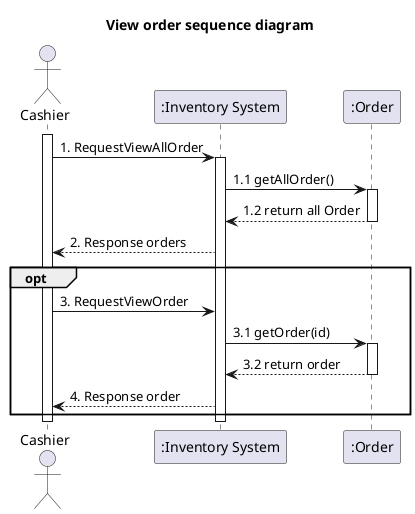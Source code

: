 @startuml
'example
title View order sequence diagram

actor Cashier as actorCashier
participant ":Inventory System" as InventorySystem
participant ":Order" as classOrder

activate actorCashier

actorCashier -> InventorySystem: 1. RequestViewAllOrder
activate InventorySystem

InventorySystem -> classOrder: 1.1 getAllOrder()
activate classOrder

classOrder --> InventorySystem: 1.2 return all Order
deactivate classOrder


InventorySystem --> actorCashier : 2. Response orders



opt
actorCashier -> InventorySystem: 3. RequestViewOrder


InventorySystem -> classOrder: 3.1 getOrder(id)
activate classOrder

classOrder --> InventorySystem: 3.2 return order
deactivate classOrder


'-------------- END view product ---------------

InventorySystem --> actorCashier : 4. Response order

end
deactivate InventorySystem

deactivate actorCashier



@enduml
